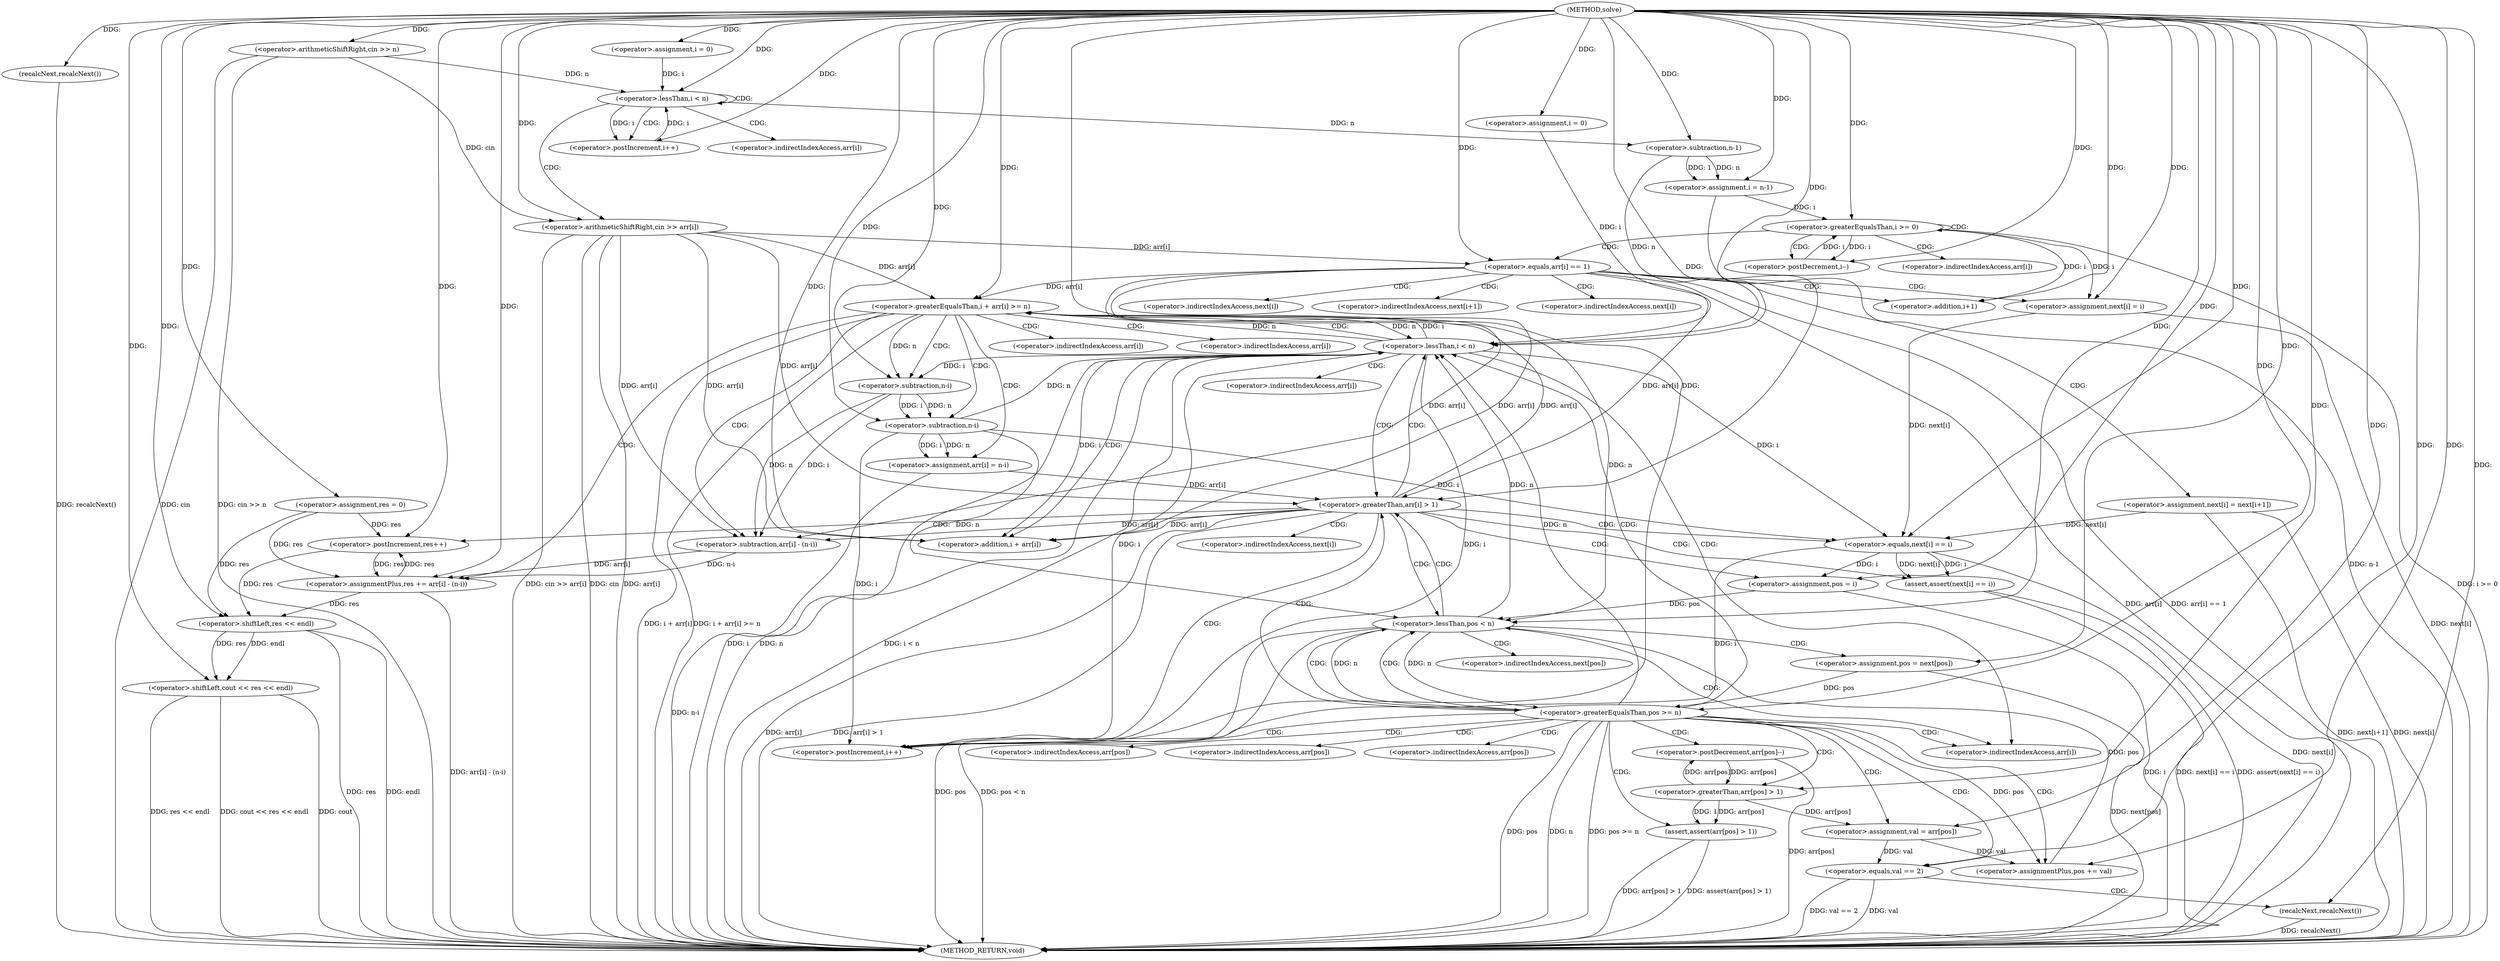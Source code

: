 digraph "solve" {  
"1000107" [label = "(METHOD,solve)" ]
"1000272" [label = "(METHOD_RETURN,void)" ]
"1000110" [label = "(<operator>.arithmeticShiftRight,cin >> n)" ]
"1000168" [label = "(recalcNext,recalcNext())" ]
"1000170" [label = "(<operator>.assignment,res = 0)" ]
"1000267" [label = "(<operator>.shiftLeft,cout << res << endl)" ]
"1000116" [label = "(<operator>.assignment,i = 0)" ]
"1000119" [label = "(<operator>.lessThan,i < n)" ]
"1000122" [label = "(<operator>.postIncrement,i++)" ]
"1000175" [label = "(<operator>.assignment,i = 0)" ]
"1000178" [label = "(<operator>.lessThan,i < n)" ]
"1000181" [label = "(<operator>.postIncrement,i++)" ]
"1000125" [label = "(<operator>.arithmeticShiftRight,cin >> arr[i])" ]
"1000134" [label = "(<operator>.assignment,i = n-1)" ]
"1000139" [label = "(<operator>.greaterEqualsThan,i >= 0)" ]
"1000142" [label = "(<operator>.postDecrement,i--)" ]
"1000269" [label = "(<operator>.shiftLeft,res << endl)" ]
"1000185" [label = "(<operator>.greaterEqualsThan,i + arr[i] >= n)" ]
"1000210" [label = "(<operator>.greaterThan,arr[i] > 1)" ]
"1000136" [label = "(<operator>.subtraction,n-1)" ]
"1000146" [label = "(<operator>.equals,arr[i] == 1)" ]
"1000193" [label = "(<operator>.assignmentPlus,res += arr[i] - (n-i))" ]
"1000202" [label = "(<operator>.assignment,arr[i] = n-i)" ]
"1000216" [label = "(assert,assert(next[i] == i))" ]
"1000223" [label = "(<operator>.assignment,pos = i)" ]
"1000226" [label = "(<operator>.postIncrement,res++)" ]
"1000152" [label = "(<operator>.assignment,next[i] = next[i+1])" ]
"1000186" [label = "(<operator>.addition,i + arr[i])" ]
"1000229" [label = "(<operator>.lessThan,pos < n)" ]
"1000163" [label = "(<operator>.assignment,next[i] = i)" ]
"1000195" [label = "(<operator>.subtraction,arr[i] - (n-i))" ]
"1000206" [label = "(<operator>.subtraction,n-i)" ]
"1000217" [label = "(<operator>.equals,next[i] == i)" ]
"1000233" [label = "(<operator>.assignment,pos = next[pos])" ]
"1000243" [label = "(assert,assert(arr[pos] > 1))" ]
"1000250" [label = "(<operator>.assignment,val = arr[pos])" ]
"1000255" [label = "(<operator>.postDecrement,arr[pos]--)" ]
"1000259" [label = "(<operator>.assignmentPlus,pos += val)" ]
"1000199" [label = "(<operator>.subtraction,n-i)" ]
"1000239" [label = "(<operator>.greaterEqualsThan,pos >= n)" ]
"1000263" [label = "(<operator>.equals,val == 2)" ]
"1000266" [label = "(recalcNext,recalcNext())" ]
"1000158" [label = "(<operator>.addition,i+1)" ]
"1000244" [label = "(<operator>.greaterThan,arr[pos] > 1)" ]
"1000127" [label = "(<operator>.indirectIndexAccess,arr[i])" ]
"1000211" [label = "(<operator>.indirectIndexAccess,arr[i])" ]
"1000147" [label = "(<operator>.indirectIndexAccess,arr[i])" ]
"1000188" [label = "(<operator>.indirectIndexAccess,arr[i])" ]
"1000203" [label = "(<operator>.indirectIndexAccess,arr[i])" ]
"1000153" [label = "(<operator>.indirectIndexAccess,next[i])" ]
"1000156" [label = "(<operator>.indirectIndexAccess,next[i+1])" ]
"1000196" [label = "(<operator>.indirectIndexAccess,arr[i])" ]
"1000218" [label = "(<operator>.indirectIndexAccess,next[i])" ]
"1000164" [label = "(<operator>.indirectIndexAccess,next[i])" ]
"1000235" [label = "(<operator>.indirectIndexAccess,next[pos])" ]
"1000252" [label = "(<operator>.indirectIndexAccess,arr[pos])" ]
"1000256" [label = "(<operator>.indirectIndexAccess,arr[pos])" ]
"1000245" [label = "(<operator>.indirectIndexAccess,arr[pos])" ]
  "1000110" -> "1000272"  [ label = "DDG: cin"] 
  "1000110" -> "1000272"  [ label = "DDG: cin >> n"] 
  "1000134" -> "1000272"  [ label = "DDG: n-1"] 
  "1000139" -> "1000272"  [ label = "DDG: i >= 0"] 
  "1000168" -> "1000272"  [ label = "DDG: recalcNext()"] 
  "1000178" -> "1000272"  [ label = "DDG: i"] 
  "1000178" -> "1000272"  [ label = "DDG: n"] 
  "1000178" -> "1000272"  [ label = "DDG: i < n"] 
  "1000185" -> "1000272"  [ label = "DDG: i + arr[i]"] 
  "1000185" -> "1000272"  [ label = "DDG: i + arr[i] >= n"] 
  "1000193" -> "1000272"  [ label = "DDG: arr[i] - (n-i)"] 
  "1000202" -> "1000272"  [ label = "DDG: n-i"] 
  "1000210" -> "1000272"  [ label = "DDG: arr[i]"] 
  "1000210" -> "1000272"  [ label = "DDG: arr[i] > 1"] 
  "1000217" -> "1000272"  [ label = "DDG: next[i]"] 
  "1000216" -> "1000272"  [ label = "DDG: next[i] == i"] 
  "1000216" -> "1000272"  [ label = "DDG: assert(next[i] == i)"] 
  "1000223" -> "1000272"  [ label = "DDG: i"] 
  "1000229" -> "1000272"  [ label = "DDG: pos"] 
  "1000229" -> "1000272"  [ label = "DDG: pos < n"] 
  "1000233" -> "1000272"  [ label = "DDG: next[pos]"] 
  "1000239" -> "1000272"  [ label = "DDG: pos"] 
  "1000239" -> "1000272"  [ label = "DDG: n"] 
  "1000239" -> "1000272"  [ label = "DDG: pos >= n"] 
  "1000243" -> "1000272"  [ label = "DDG: arr[pos] > 1"] 
  "1000243" -> "1000272"  [ label = "DDG: assert(arr[pos] > 1)"] 
  "1000255" -> "1000272"  [ label = "DDG: arr[pos]"] 
  "1000263" -> "1000272"  [ label = "DDG: val"] 
  "1000263" -> "1000272"  [ label = "DDG: val == 2"] 
  "1000266" -> "1000272"  [ label = "DDG: recalcNext()"] 
  "1000269" -> "1000272"  [ label = "DDG: res"] 
  "1000267" -> "1000272"  [ label = "DDG: res << endl"] 
  "1000267" -> "1000272"  [ label = "DDG: cout << res << endl"] 
  "1000146" -> "1000272"  [ label = "DDG: arr[i]"] 
  "1000146" -> "1000272"  [ label = "DDG: arr[i] == 1"] 
  "1000163" -> "1000272"  [ label = "DDG: next[i]"] 
  "1000152" -> "1000272"  [ label = "DDG: next[i]"] 
  "1000152" -> "1000272"  [ label = "DDG: next[i+1]"] 
  "1000125" -> "1000272"  [ label = "DDG: cin"] 
  "1000125" -> "1000272"  [ label = "DDG: arr[i]"] 
  "1000125" -> "1000272"  [ label = "DDG: cin >> arr[i]"] 
  "1000267" -> "1000272"  [ label = "DDG: cout"] 
  "1000269" -> "1000272"  [ label = "DDG: endl"] 
  "1000107" -> "1000168"  [ label = "DDG: "] 
  "1000107" -> "1000170"  [ label = "DDG: "] 
  "1000107" -> "1000110"  [ label = "DDG: "] 
  "1000107" -> "1000116"  [ label = "DDG: "] 
  "1000107" -> "1000175"  [ label = "DDG: "] 
  "1000107" -> "1000267"  [ label = "DDG: "] 
  "1000269" -> "1000267"  [ label = "DDG: endl"] 
  "1000269" -> "1000267"  [ label = "DDG: res"] 
  "1000116" -> "1000119"  [ label = "DDG: i"] 
  "1000122" -> "1000119"  [ label = "DDG: i"] 
  "1000107" -> "1000119"  [ label = "DDG: "] 
  "1000110" -> "1000119"  [ label = "DDG: n"] 
  "1000119" -> "1000122"  [ label = "DDG: i"] 
  "1000107" -> "1000122"  [ label = "DDG: "] 
  "1000136" -> "1000134"  [ label = "DDG: n"] 
  "1000136" -> "1000134"  [ label = "DDG: 1"] 
  "1000175" -> "1000178"  [ label = "DDG: i"] 
  "1000181" -> "1000178"  [ label = "DDG: i"] 
  "1000107" -> "1000178"  [ label = "DDG: "] 
  "1000136" -> "1000178"  [ label = "DDG: n"] 
  "1000185" -> "1000178"  [ label = "DDG: n"] 
  "1000206" -> "1000178"  [ label = "DDG: n"] 
  "1000229" -> "1000178"  [ label = "DDG: n"] 
  "1000239" -> "1000178"  [ label = "DDG: n"] 
  "1000206" -> "1000181"  [ label = "DDG: i"] 
  "1000107" -> "1000181"  [ label = "DDG: "] 
  "1000178" -> "1000181"  [ label = "DDG: i"] 
  "1000217" -> "1000181"  [ label = "DDG: i"] 
  "1000170" -> "1000269"  [ label = "DDG: res"] 
  "1000193" -> "1000269"  [ label = "DDG: res"] 
  "1000226" -> "1000269"  [ label = "DDG: res"] 
  "1000107" -> "1000269"  [ label = "DDG: "] 
  "1000110" -> "1000125"  [ label = "DDG: cin"] 
  "1000107" -> "1000125"  [ label = "DDG: "] 
  "1000107" -> "1000134"  [ label = "DDG: "] 
  "1000134" -> "1000139"  [ label = "DDG: i"] 
  "1000142" -> "1000139"  [ label = "DDG: i"] 
  "1000107" -> "1000139"  [ label = "DDG: "] 
  "1000107" -> "1000142"  [ label = "DDG: "] 
  "1000139" -> "1000142"  [ label = "DDG: i"] 
  "1000119" -> "1000136"  [ label = "DDG: n"] 
  "1000107" -> "1000136"  [ label = "DDG: "] 
  "1000210" -> "1000185"  [ label = "DDG: arr[i]"] 
  "1000146" -> "1000185"  [ label = "DDG: arr[i]"] 
  "1000125" -> "1000185"  [ label = "DDG: arr[i]"] 
  "1000178" -> "1000185"  [ label = "DDG: i"] 
  "1000107" -> "1000185"  [ label = "DDG: "] 
  "1000178" -> "1000185"  [ label = "DDG: n"] 
  "1000195" -> "1000193"  [ label = "DDG: n-i"] 
  "1000195" -> "1000193"  [ label = "DDG: arr[i]"] 
  "1000206" -> "1000202"  [ label = "DDG: n"] 
  "1000206" -> "1000202"  [ label = "DDG: i"] 
  "1000202" -> "1000210"  [ label = "DDG: arr[i]"] 
  "1000146" -> "1000210"  [ label = "DDG: arr[i]"] 
  "1000125" -> "1000210"  [ label = "DDG: arr[i]"] 
  "1000107" -> "1000210"  [ label = "DDG: "] 
  "1000217" -> "1000223"  [ label = "DDG: i"] 
  "1000107" -> "1000223"  [ label = "DDG: "] 
  "1000125" -> "1000146"  [ label = "DDG: arr[i]"] 
  "1000107" -> "1000146"  [ label = "DDG: "] 
  "1000178" -> "1000186"  [ label = "DDG: i"] 
  "1000107" -> "1000186"  [ label = "DDG: "] 
  "1000210" -> "1000186"  [ label = "DDG: arr[i]"] 
  "1000146" -> "1000186"  [ label = "DDG: arr[i]"] 
  "1000125" -> "1000186"  [ label = "DDG: arr[i]"] 
  "1000170" -> "1000193"  [ label = "DDG: res"] 
  "1000226" -> "1000193"  [ label = "DDG: res"] 
  "1000107" -> "1000193"  [ label = "DDG: "] 
  "1000217" -> "1000216"  [ label = "DDG: next[i]"] 
  "1000217" -> "1000216"  [ label = "DDG: i"] 
  "1000170" -> "1000226"  [ label = "DDG: res"] 
  "1000193" -> "1000226"  [ label = "DDG: res"] 
  "1000107" -> "1000226"  [ label = "DDG: "] 
  "1000139" -> "1000163"  [ label = "DDG: i"] 
  "1000107" -> "1000163"  [ label = "DDG: "] 
  "1000210" -> "1000195"  [ label = "DDG: arr[i]"] 
  "1000146" -> "1000195"  [ label = "DDG: arr[i]"] 
  "1000125" -> "1000195"  [ label = "DDG: arr[i]"] 
  "1000199" -> "1000195"  [ label = "DDG: i"] 
  "1000199" -> "1000195"  [ label = "DDG: n"] 
  "1000199" -> "1000206"  [ label = "DDG: n"] 
  "1000107" -> "1000206"  [ label = "DDG: "] 
  "1000199" -> "1000206"  [ label = "DDG: i"] 
  "1000163" -> "1000217"  [ label = "DDG: next[i]"] 
  "1000152" -> "1000217"  [ label = "DDG: next[i]"] 
  "1000206" -> "1000217"  [ label = "DDG: i"] 
  "1000107" -> "1000217"  [ label = "DDG: "] 
  "1000178" -> "1000217"  [ label = "DDG: i"] 
  "1000223" -> "1000229"  [ label = "DDG: pos"] 
  "1000259" -> "1000229"  [ label = "DDG: pos"] 
  "1000107" -> "1000229"  [ label = "DDG: "] 
  "1000185" -> "1000229"  [ label = "DDG: n"] 
  "1000206" -> "1000229"  [ label = "DDG: n"] 
  "1000239" -> "1000229"  [ label = "DDG: n"] 
  "1000244" -> "1000250"  [ label = "DDG: arr[pos]"] 
  "1000250" -> "1000259"  [ label = "DDG: val"] 
  "1000107" -> "1000259"  [ label = "DDG: "] 
  "1000185" -> "1000199"  [ label = "DDG: n"] 
  "1000107" -> "1000199"  [ label = "DDG: "] 
  "1000178" -> "1000199"  [ label = "DDG: i"] 
  "1000107" -> "1000233"  [ label = "DDG: "] 
  "1000244" -> "1000243"  [ label = "DDG: 1"] 
  "1000244" -> "1000243"  [ label = "DDG: arr[pos]"] 
  "1000107" -> "1000250"  [ label = "DDG: "] 
  "1000244" -> "1000255"  [ label = "DDG: arr[pos]"] 
  "1000239" -> "1000259"  [ label = "DDG: pos"] 
  "1000107" -> "1000266"  [ label = "DDG: "] 
  "1000139" -> "1000158"  [ label = "DDG: i"] 
  "1000107" -> "1000158"  [ label = "DDG: "] 
  "1000233" -> "1000239"  [ label = "DDG: pos"] 
  "1000107" -> "1000239"  [ label = "DDG: "] 
  "1000229" -> "1000239"  [ label = "DDG: n"] 
  "1000255" -> "1000244"  [ label = "DDG: arr[pos]"] 
  "1000107" -> "1000244"  [ label = "DDG: "] 
  "1000107" -> "1000263"  [ label = "DDG: "] 
  "1000250" -> "1000263"  [ label = "DDG: val"] 
  "1000119" -> "1000125"  [ label = "CDG: "] 
  "1000119" -> "1000127"  [ label = "CDG: "] 
  "1000119" -> "1000122"  [ label = "CDG: "] 
  "1000119" -> "1000119"  [ label = "CDG: "] 
  "1000178" -> "1000211"  [ label = "CDG: "] 
  "1000178" -> "1000210"  [ label = "CDG: "] 
  "1000178" -> "1000188"  [ label = "CDG: "] 
  "1000178" -> "1000185"  [ label = "CDG: "] 
  "1000178" -> "1000186"  [ label = "CDG: "] 
  "1000139" -> "1000142"  [ label = "CDG: "] 
  "1000139" -> "1000139"  [ label = "CDG: "] 
  "1000139" -> "1000146"  [ label = "CDG: "] 
  "1000139" -> "1000147"  [ label = "CDG: "] 
  "1000185" -> "1000199"  [ label = "CDG: "] 
  "1000185" -> "1000206"  [ label = "CDG: "] 
  "1000185" -> "1000195"  [ label = "CDG: "] 
  "1000185" -> "1000196"  [ label = "CDG: "] 
  "1000185" -> "1000203"  [ label = "CDG: "] 
  "1000185" -> "1000202"  [ label = "CDG: "] 
  "1000185" -> "1000193"  [ label = "CDG: "] 
  "1000210" -> "1000216"  [ label = "CDG: "] 
  "1000210" -> "1000217"  [ label = "CDG: "] 
  "1000210" -> "1000226"  [ label = "CDG: "] 
  "1000210" -> "1000229"  [ label = "CDG: "] 
  "1000210" -> "1000178"  [ label = "CDG: "] 
  "1000210" -> "1000218"  [ label = "CDG: "] 
  "1000210" -> "1000223"  [ label = "CDG: "] 
  "1000210" -> "1000181"  [ label = "CDG: "] 
  "1000146" -> "1000164"  [ label = "CDG: "] 
  "1000146" -> "1000156"  [ label = "CDG: "] 
  "1000146" -> "1000153"  [ label = "CDG: "] 
  "1000146" -> "1000152"  [ label = "CDG: "] 
  "1000146" -> "1000163"  [ label = "CDG: "] 
  "1000146" -> "1000158"  [ label = "CDG: "] 
  "1000229" -> "1000211"  [ label = "CDG: "] 
  "1000229" -> "1000233"  [ label = "CDG: "] 
  "1000229" -> "1000210"  [ label = "CDG: "] 
  "1000229" -> "1000235"  [ label = "CDG: "] 
  "1000229" -> "1000239"  [ label = "CDG: "] 
  "1000239" -> "1000255"  [ label = "CDG: "] 
  "1000239" -> "1000243"  [ label = "CDG: "] 
  "1000239" -> "1000244"  [ label = "CDG: "] 
  "1000239" -> "1000259"  [ label = "CDG: "] 
  "1000239" -> "1000250"  [ label = "CDG: "] 
  "1000239" -> "1000245"  [ label = "CDG: "] 
  "1000239" -> "1000229"  [ label = "CDG: "] 
  "1000239" -> "1000263"  [ label = "CDG: "] 
  "1000239" -> "1000252"  [ label = "CDG: "] 
  "1000239" -> "1000256"  [ label = "CDG: "] 
  "1000239" -> "1000211"  [ label = "CDG: "] 
  "1000239" -> "1000210"  [ label = "CDG: "] 
  "1000239" -> "1000178"  [ label = "CDG: "] 
  "1000239" -> "1000181"  [ label = "CDG: "] 
  "1000263" -> "1000266"  [ label = "CDG: "] 
}
